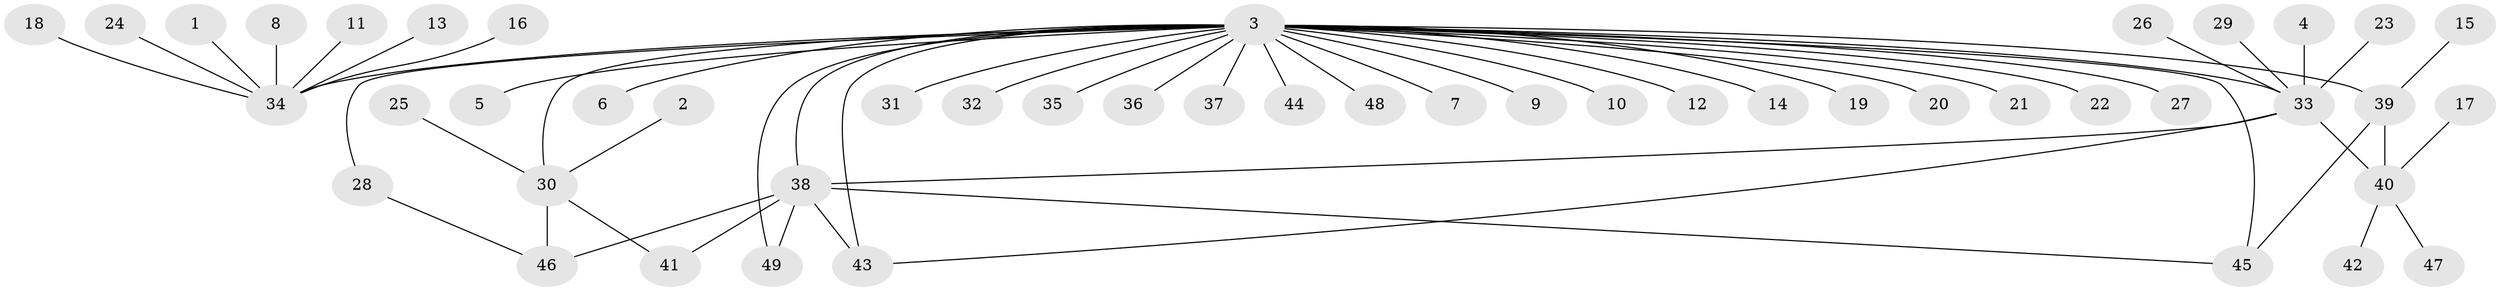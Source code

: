 // original degree distribution, {1: 0.5979381443298969, 35: 0.010309278350515464, 12: 0.010309278350515464, 2: 0.18556701030927836, 10: 0.010309278350515464, 3: 0.1134020618556701, 5: 0.020618556701030927, 7: 0.020618556701030927, 6: 0.010309278350515464, 4: 0.020618556701030927}
// Generated by graph-tools (version 1.1) at 2025/26/03/09/25 03:26:07]
// undirected, 49 vertices, 58 edges
graph export_dot {
graph [start="1"]
  node [color=gray90,style=filled];
  1;
  2;
  3;
  4;
  5;
  6;
  7;
  8;
  9;
  10;
  11;
  12;
  13;
  14;
  15;
  16;
  17;
  18;
  19;
  20;
  21;
  22;
  23;
  24;
  25;
  26;
  27;
  28;
  29;
  30;
  31;
  32;
  33;
  34;
  35;
  36;
  37;
  38;
  39;
  40;
  41;
  42;
  43;
  44;
  45;
  46;
  47;
  48;
  49;
  1 -- 34 [weight=1.0];
  2 -- 30 [weight=1.0];
  3 -- 5 [weight=1.0];
  3 -- 6 [weight=1.0];
  3 -- 7 [weight=1.0];
  3 -- 9 [weight=1.0];
  3 -- 10 [weight=1.0];
  3 -- 12 [weight=1.0];
  3 -- 14 [weight=1.0];
  3 -- 19 [weight=1.0];
  3 -- 20 [weight=1.0];
  3 -- 21 [weight=1.0];
  3 -- 22 [weight=1.0];
  3 -- 27 [weight=1.0];
  3 -- 28 [weight=1.0];
  3 -- 30 [weight=1.0];
  3 -- 31 [weight=1.0];
  3 -- 32 [weight=1.0];
  3 -- 33 [weight=1.0];
  3 -- 34 [weight=2.0];
  3 -- 35 [weight=1.0];
  3 -- 36 [weight=2.0];
  3 -- 37 [weight=1.0];
  3 -- 38 [weight=1.0];
  3 -- 39 [weight=1.0];
  3 -- 43 [weight=1.0];
  3 -- 44 [weight=1.0];
  3 -- 45 [weight=1.0];
  3 -- 48 [weight=1.0];
  3 -- 49 [weight=1.0];
  4 -- 33 [weight=1.0];
  8 -- 34 [weight=1.0];
  11 -- 34 [weight=1.0];
  13 -- 34 [weight=1.0];
  15 -- 39 [weight=1.0];
  16 -- 34 [weight=1.0];
  17 -- 40 [weight=1.0];
  18 -- 34 [weight=1.0];
  23 -- 33 [weight=1.0];
  24 -- 34 [weight=1.0];
  25 -- 30 [weight=1.0];
  26 -- 33 [weight=1.0];
  28 -- 46 [weight=1.0];
  29 -- 33 [weight=1.0];
  30 -- 41 [weight=1.0];
  30 -- 46 [weight=1.0];
  33 -- 38 [weight=1.0];
  33 -- 40 [weight=1.0];
  33 -- 43 [weight=1.0];
  38 -- 41 [weight=1.0];
  38 -- 43 [weight=1.0];
  38 -- 45 [weight=1.0];
  38 -- 46 [weight=1.0];
  38 -- 49 [weight=1.0];
  39 -- 40 [weight=1.0];
  39 -- 45 [weight=1.0];
  40 -- 42 [weight=1.0];
  40 -- 47 [weight=1.0];
}
